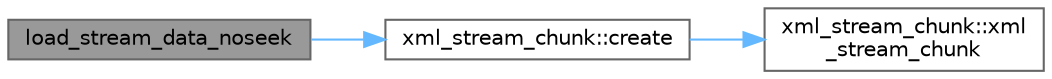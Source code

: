 digraph "load_stream_data_noseek"
{
 // INTERACTIVE_SVG=YES
 // LATEX_PDF_SIZE
  bgcolor="transparent";
  edge [fontname=Helvetica,fontsize=10,labelfontname=Helvetica,labelfontsize=10];
  node [fontname=Helvetica,fontsize=10,shape=box,height=0.2,width=0.4];
  rankdir="LR";
  Node1 [id="Node000001",label="load_stream_data_noseek",height=0.2,width=0.4,color="gray40", fillcolor="grey60", style="filled", fontcolor="black",tooltip=" "];
  Node1 -> Node2 [id="edge1_Node000001_Node000002",color="steelblue1",style="solid",tooltip=" "];
  Node2 [id="Node000002",label="xml_stream_chunk::create",height=0.2,width=0.4,color="grey40", fillcolor="white", style="filled",URL="$dc/d16/structxml__stream__chunk.html#a2c01c25f2791d25214d3c73fae63f8d9",tooltip=" "];
  Node2 -> Node3 [id="edge2_Node000002_Node000003",color="steelblue1",style="solid",tooltip=" "];
  Node3 [id="Node000003",label="xml_stream_chunk::xml\l_stream_chunk",height=0.2,width=0.4,color="grey40", fillcolor="white", style="filled",URL="$dc/d16/structxml__stream__chunk.html#a8b87fcb2074014dd252f752a95092337",tooltip=" "];
}
